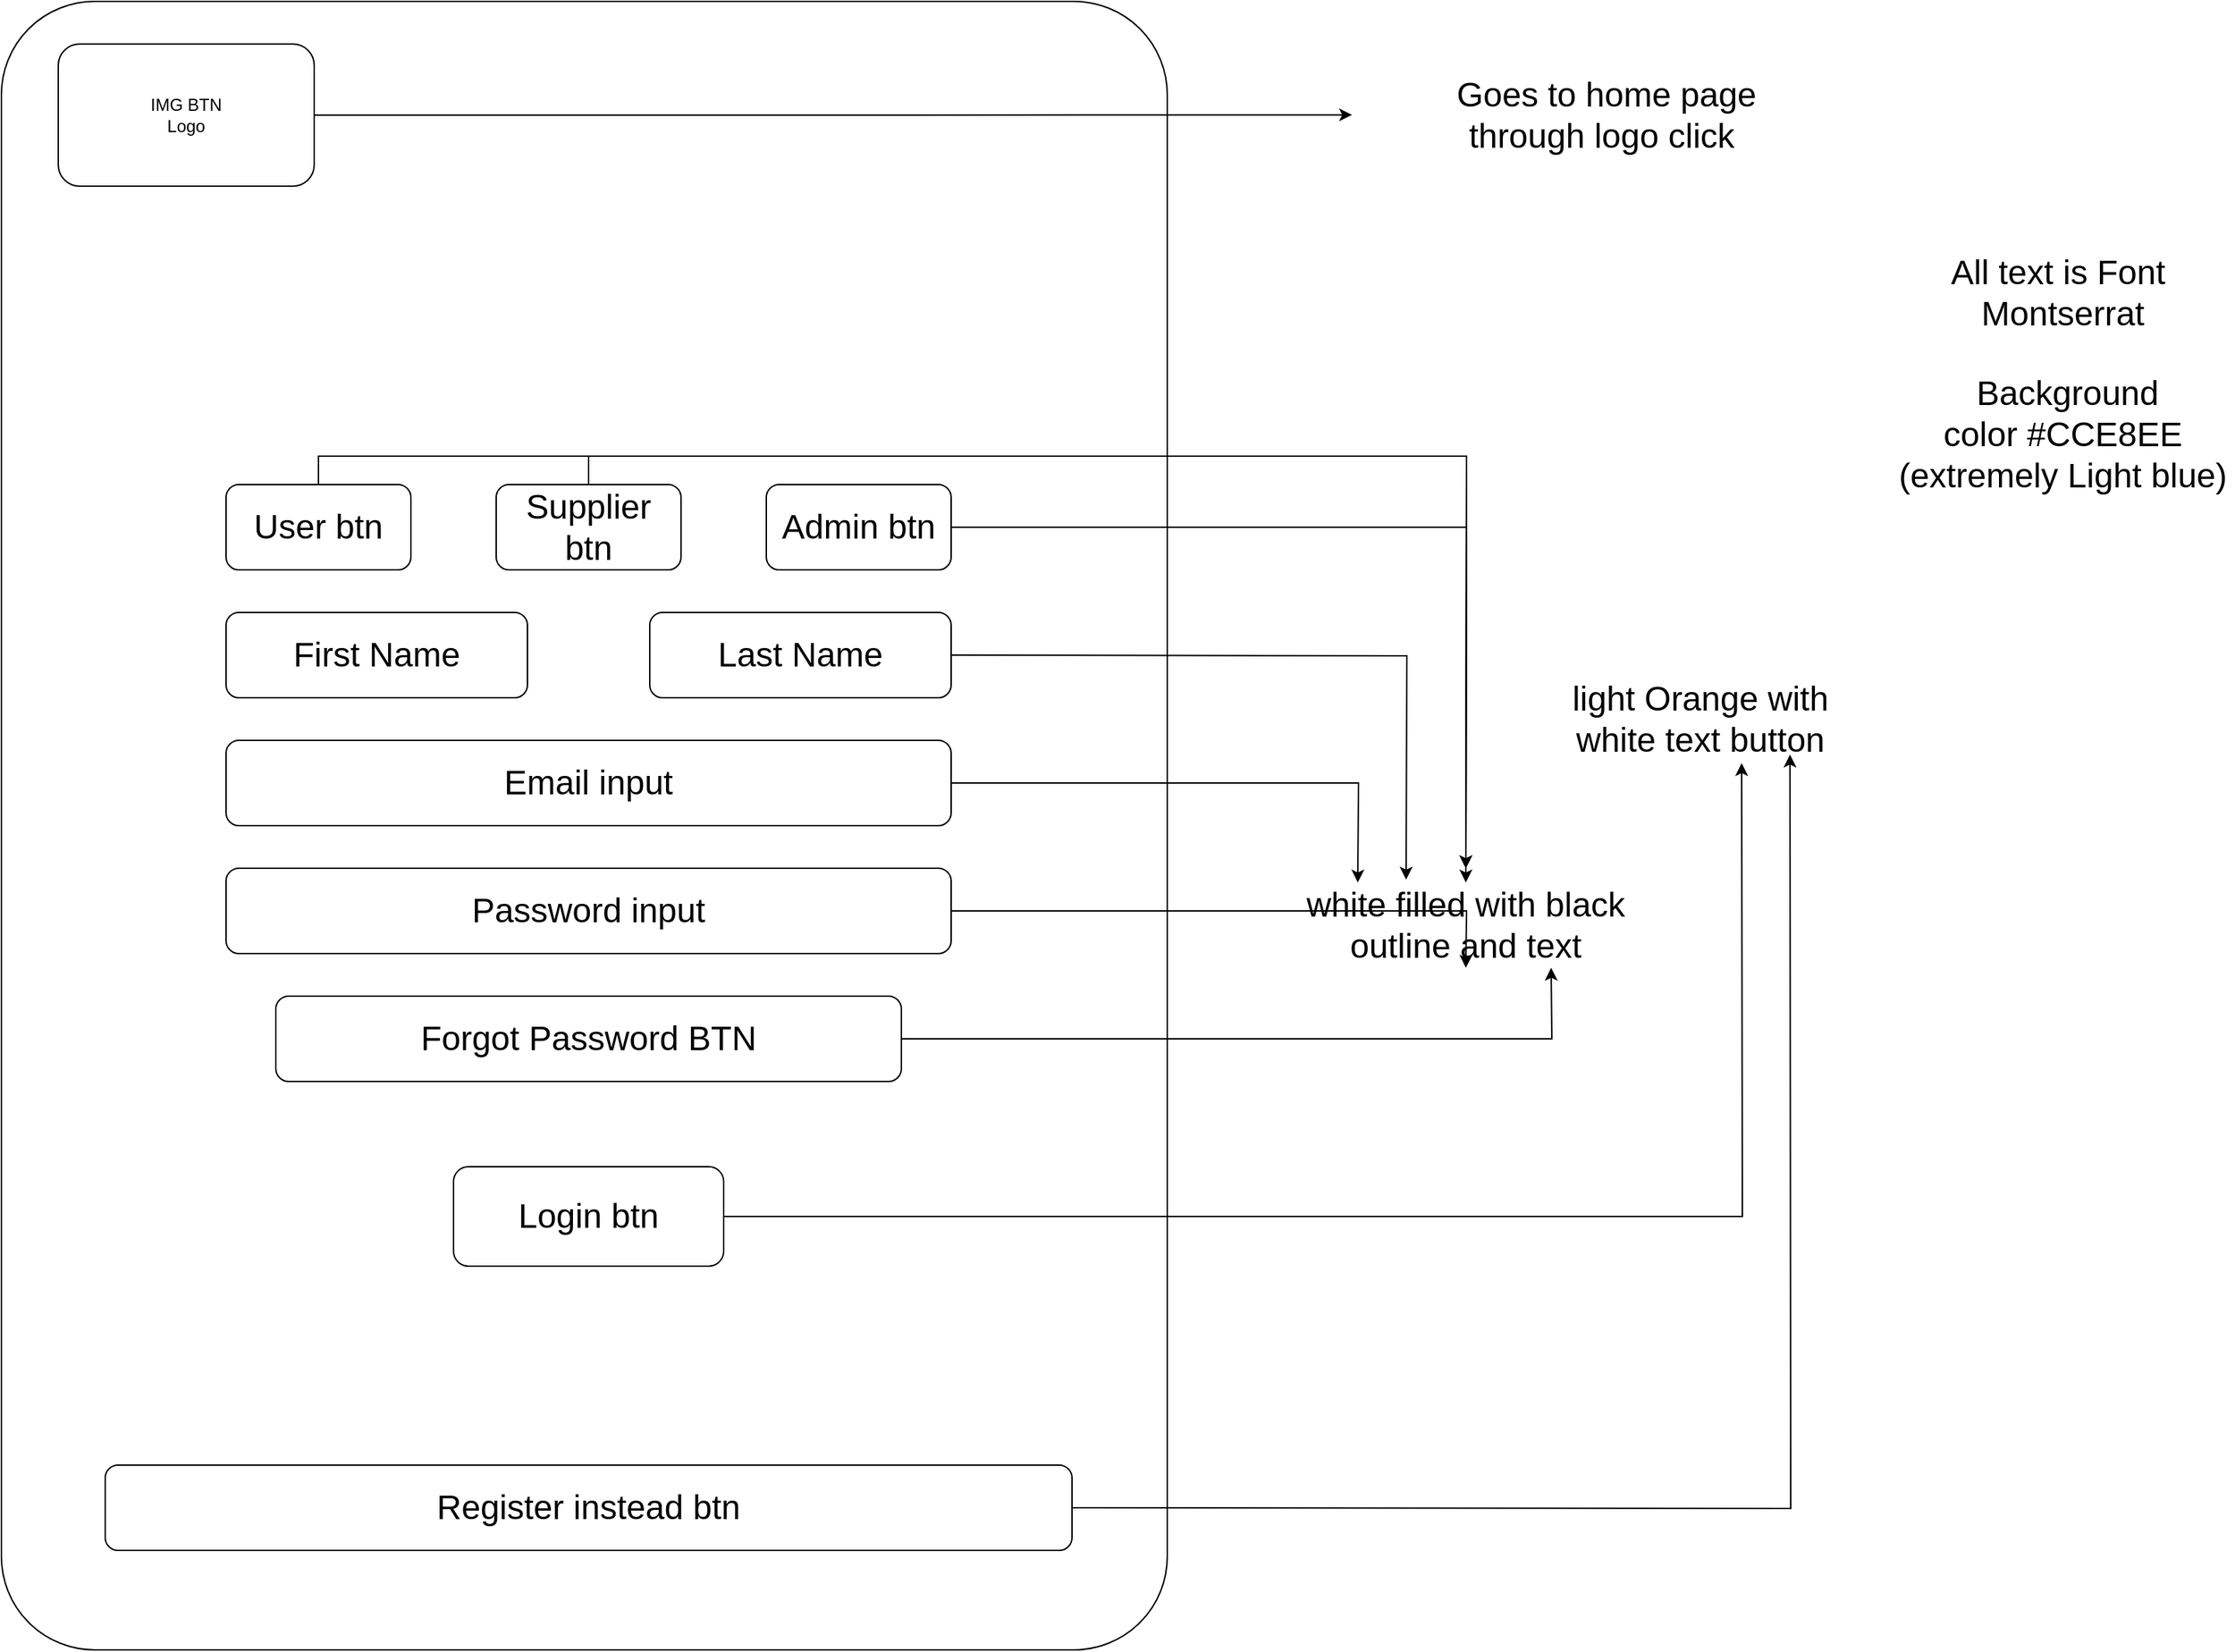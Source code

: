 <mxfile version="24.0.7" type="device">
  <diagram name="Page-1" id="f1b7ffb7-ca1e-a977-7cf5-a751b3c06c05">
    <mxGraphModel dx="2607" dy="1342" grid="1" gridSize="10" guides="1" tooltips="1" connect="1" arrows="1" fold="1" page="1" pageScale="1" pageWidth="826" pageHeight="1169" background="none" math="0" shadow="0">
      <root>
        <mxCell id="0" />
        <mxCell id="1" parent="0" />
        <mxCell id="QAwNHAfBsccCeliXOUuz-61" value="" style="rounded=1;whiteSpace=wrap;html=1;arcSize=8;" parent="1" vertex="1">
          <mxGeometry width="820" height="1160" as="geometry" />
        </mxCell>
        <mxCell id="q1_SQfbAlmHOHUP97nPH-10" style="edgeStyle=orthogonalEdgeStyle;rounded=0;orthogonalLoop=1;jettySize=auto;html=1;exitX=1;exitY=0.5;exitDx=0;exitDy=0;" parent="1" source="q1_SQfbAlmHOHUP97nPH-9" edge="1">
          <mxGeometry relative="1" as="geometry">
            <mxPoint x="950" y="79.818" as="targetPoint" />
          </mxGeometry>
        </mxCell>
        <mxCell id="q1_SQfbAlmHOHUP97nPH-9" value="IMG BTN&lt;div&gt;Logo&lt;/div&gt;" style="rounded=1;whiteSpace=wrap;html=1;" parent="1" vertex="1">
          <mxGeometry x="40" y="30" width="180" height="100" as="geometry" />
        </mxCell>
        <mxCell id="q1_SQfbAlmHOHUP97nPH-11" value="&lt;font style=&quot;font-size: 24px;&quot;&gt;Goes to home page through logo click&amp;nbsp;&lt;/font&gt;" style="text;html=1;align=center;verticalAlign=middle;whiteSpace=wrap;rounded=0;" parent="1" vertex="1">
          <mxGeometry x="1019" y="65" width="220" height="30" as="geometry" />
        </mxCell>
        <mxCell id="q1_SQfbAlmHOHUP97nPH-16" value="&lt;font style=&quot;font-size: 24px;&quot;&gt;light Orange with white text button&lt;/font&gt;" style="text;strokeColor=none;align=center;fillColor=none;html=1;verticalAlign=middle;whiteSpace=wrap;rounded=0;" parent="1" vertex="1">
          <mxGeometry x="1090" y="490" width="210" height="30" as="geometry" />
        </mxCell>
        <mxCell id="egFyiGxsMYkTWMrvTuxs-1" value="&lt;font style=&quot;font-size: 24px;&quot;&gt;Register instead btn&lt;/font&gt;" style="rounded=1;whiteSpace=wrap;html=1;" vertex="1" parent="1">
          <mxGeometry x="73" y="1030" width="680" height="60" as="geometry" />
        </mxCell>
        <mxCell id="egFyiGxsMYkTWMrvTuxs-4" value="&lt;font style=&quot;font-size: 24px;&quot;&gt;&amp;nbsp;Background color&amp;nbsp;#CCE8EE (extremely Light blue)&lt;/font&gt;" style="text;strokeColor=none;align=center;fillColor=none;html=1;verticalAlign=middle;whiteSpace=wrap;rounded=0;" vertex="1" parent="1">
          <mxGeometry x="1330" y="240" width="240" height="130" as="geometry" />
        </mxCell>
        <mxCell id="egFyiGxsMYkTWMrvTuxs-5" value="&lt;font style=&quot;font-size: 24px;&quot;&gt;All text is Font&amp;nbsp;&lt;/font&gt;&lt;div&gt;&lt;font style=&quot;&quot;&gt;&lt;font style=&quot;font-size: 24px;&quot;&gt;Montserrat&lt;/font&gt;&lt;br&gt;&lt;/font&gt;&lt;/div&gt;" style="text;strokeColor=none;align=center;fillColor=none;html=1;verticalAlign=middle;whiteSpace=wrap;rounded=0;" vertex="1" parent="1">
          <mxGeometry x="1330" y="160" width="240" height="90" as="geometry" />
        </mxCell>
        <mxCell id="egFyiGxsMYkTWMrvTuxs-6" value="Email input" style="rounded=1;whiteSpace=wrap;html=1;fontSize=24;" vertex="1" parent="1">
          <mxGeometry x="158" y="520" width="510" height="60" as="geometry" />
        </mxCell>
        <mxCell id="egFyiGxsMYkTWMrvTuxs-8" value="&lt;span style=&quot;font-size: 24px;&quot;&gt;Login btn&lt;/span&gt;" style="rounded=1;whiteSpace=wrap;html=1;" vertex="1" parent="1">
          <mxGeometry x="318" y="820" width="190" height="70" as="geometry" />
        </mxCell>
        <mxCell id="egFyiGxsMYkTWMrvTuxs-9" style="edgeStyle=orthogonalEdgeStyle;rounded=0;orthogonalLoop=1;jettySize=auto;html=1;exitX=1;exitY=0.5;exitDx=0;exitDy=0;entryX=0.75;entryY=1;entryDx=0;entryDy=0;" edge="1" parent="1">
          <mxGeometry relative="1" as="geometry">
            <mxPoint x="1258" y="530" as="targetPoint" />
            <mxPoint x="753" y="1060" as="sourcePoint" />
          </mxGeometry>
        </mxCell>
        <mxCell id="egFyiGxsMYkTWMrvTuxs-10" style="edgeStyle=orthogonalEdgeStyle;rounded=0;orthogonalLoop=1;jettySize=auto;html=1;exitX=1;exitY=0.5;exitDx=0;exitDy=0;entryX=0.75;entryY=1;entryDx=0;entryDy=0;" edge="1" parent="1" source="egFyiGxsMYkTWMrvTuxs-11">
          <mxGeometry relative="1" as="geometry">
            <mxPoint x="1090" y="680" as="targetPoint" />
          </mxGeometry>
        </mxCell>
        <mxCell id="egFyiGxsMYkTWMrvTuxs-11" value="Forgot Password BTN" style="rounded=1;whiteSpace=wrap;html=1;fontSize=24;" vertex="1" parent="1">
          <mxGeometry x="193" y="700" width="440" height="60" as="geometry" />
        </mxCell>
        <mxCell id="egFyiGxsMYkTWMrvTuxs-12" style="edgeStyle=orthogonalEdgeStyle;rounded=0;orthogonalLoop=1;jettySize=auto;html=1;exitX=0.5;exitY=0;exitDx=0;exitDy=0;" edge="1" parent="1" source="egFyiGxsMYkTWMrvTuxs-13">
          <mxGeometry relative="1" as="geometry">
            <mxPoint x="1030" y="610" as="targetPoint" />
          </mxGeometry>
        </mxCell>
        <mxCell id="egFyiGxsMYkTWMrvTuxs-13" value="User btn" style="rounded=1;whiteSpace=wrap;html=1;fontSize=24;" vertex="1" parent="1">
          <mxGeometry x="158" y="340" width="130" height="60" as="geometry" />
        </mxCell>
        <mxCell id="egFyiGxsMYkTWMrvTuxs-14" style="edgeStyle=orthogonalEdgeStyle;rounded=0;orthogonalLoop=1;jettySize=auto;html=1;exitX=0.5;exitY=0;exitDx=0;exitDy=0;" edge="1" parent="1" source="egFyiGxsMYkTWMrvTuxs-15">
          <mxGeometry relative="1" as="geometry">
            <mxPoint x="1030" y="610" as="targetPoint" />
          </mxGeometry>
        </mxCell>
        <mxCell id="egFyiGxsMYkTWMrvTuxs-15" value="Supplier btn" style="rounded=1;whiteSpace=wrap;html=1;fontSize=24;" vertex="1" parent="1">
          <mxGeometry x="348" y="340" width="130" height="60" as="geometry" />
        </mxCell>
        <mxCell id="egFyiGxsMYkTWMrvTuxs-16" style="edgeStyle=orthogonalEdgeStyle;rounded=0;orthogonalLoop=1;jettySize=auto;html=1;exitX=1;exitY=0.5;exitDx=0;exitDy=0;" edge="1" parent="1" source="egFyiGxsMYkTWMrvTuxs-17">
          <mxGeometry relative="1" as="geometry">
            <mxPoint x="1030" y="620" as="targetPoint" />
          </mxGeometry>
        </mxCell>
        <mxCell id="egFyiGxsMYkTWMrvTuxs-17" value="Admin btn" style="rounded=1;whiteSpace=wrap;html=1;fontSize=24;" vertex="1" parent="1">
          <mxGeometry x="538" y="340" width="130" height="60" as="geometry" />
        </mxCell>
        <mxCell id="egFyiGxsMYkTWMrvTuxs-18" style="edgeStyle=orthogonalEdgeStyle;rounded=0;orthogonalLoop=1;jettySize=auto;html=1;exitX=1;exitY=0.5;exitDx=0;exitDy=0;entryX=0.5;entryY=1;entryDx=0;entryDy=0;" edge="1" parent="1" source="egFyiGxsMYkTWMrvTuxs-19">
          <mxGeometry relative="1" as="geometry">
            <mxPoint x="1030" y="680" as="targetPoint" />
          </mxGeometry>
        </mxCell>
        <mxCell id="egFyiGxsMYkTWMrvTuxs-19" value="Password input" style="rounded=1;whiteSpace=wrap;html=1;fontSize=24;" vertex="1" parent="1">
          <mxGeometry x="158" y="610" width="510" height="60" as="geometry" />
        </mxCell>
        <mxCell id="egFyiGxsMYkTWMrvTuxs-20" style="edgeStyle=orthogonalEdgeStyle;rounded=0;orthogonalLoop=1;jettySize=auto;html=1;exitX=1;exitY=0.5;exitDx=0;exitDy=0;entryX=0.59;entryY=1.2;entryDx=0;entryDy=0;entryPerimeter=0;" edge="1" parent="1" source="egFyiGxsMYkTWMrvTuxs-8">
          <mxGeometry relative="1" as="geometry">
            <mxPoint x="1224" y="536" as="targetPoint" />
          </mxGeometry>
        </mxCell>
        <mxCell id="egFyiGxsMYkTWMrvTuxs-21" style="edgeStyle=orthogonalEdgeStyle;rounded=0;orthogonalLoop=1;jettySize=auto;html=1;exitX=1;exitY=0.5;exitDx=0;exitDy=0;entryX=0.183;entryY=0;entryDx=0;entryDy=0;entryPerimeter=0;" edge="1" parent="1" source="egFyiGxsMYkTWMrvTuxs-6">
          <mxGeometry relative="1" as="geometry">
            <mxPoint x="954" y="620" as="targetPoint" />
          </mxGeometry>
        </mxCell>
        <mxCell id="egFyiGxsMYkTWMrvTuxs-22" style="edgeStyle=orthogonalEdgeStyle;rounded=0;orthogonalLoop=1;jettySize=auto;html=1;exitX=1;exitY=0.5;exitDx=0;exitDy=0;entryX=0.325;entryY=-0.033;entryDx=0;entryDy=0;entryPerimeter=0;" edge="1" parent="1">
          <mxGeometry relative="1" as="geometry">
            <mxPoint x="988" y="618" as="targetPoint" />
            <mxPoint x="668" y="460" as="sourcePoint" />
          </mxGeometry>
        </mxCell>
        <mxCell id="egFyiGxsMYkTWMrvTuxs-61" value="&lt;font style=&quot;font-size: 24px;&quot;&gt;white filled with black outline and text&lt;/font&gt;" style="text;strokeColor=none;align=center;fillColor=none;html=1;verticalAlign=middle;whiteSpace=wrap;rounded=0;" vertex="1" parent="1">
          <mxGeometry x="910" y="620" width="240" height="60" as="geometry" />
        </mxCell>
        <mxCell id="egFyiGxsMYkTWMrvTuxs-62" value="First Name" style="rounded=1;whiteSpace=wrap;html=1;fontSize=24;" vertex="1" parent="1">
          <mxGeometry x="158" y="430" width="212" height="60" as="geometry" />
        </mxCell>
        <mxCell id="egFyiGxsMYkTWMrvTuxs-63" value="Last Name" style="rounded=1;whiteSpace=wrap;html=1;fontSize=24;" vertex="1" parent="1">
          <mxGeometry x="456" y="430" width="212" height="60" as="geometry" />
        </mxCell>
      </root>
    </mxGraphModel>
  </diagram>
</mxfile>
